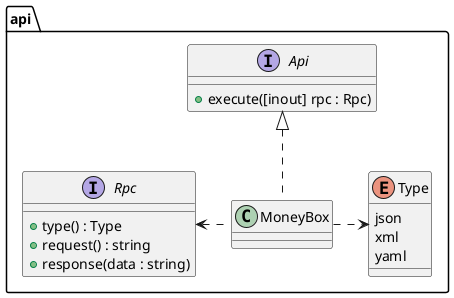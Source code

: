 @startuml
namespace api {
    enum Type {
        json
        xml
        yaml
    }
    interface Rpc {
        + type() : Type
        + request() : string
        + response(data : string)
    }
    interface Api {
        + execute([inout] rpc : Rpc)
    }
    class MoneyBox

    Api <|.. MoneyBox
    Rpc <. MoneyBox
    MoneyBox .> Type
}
@enduml